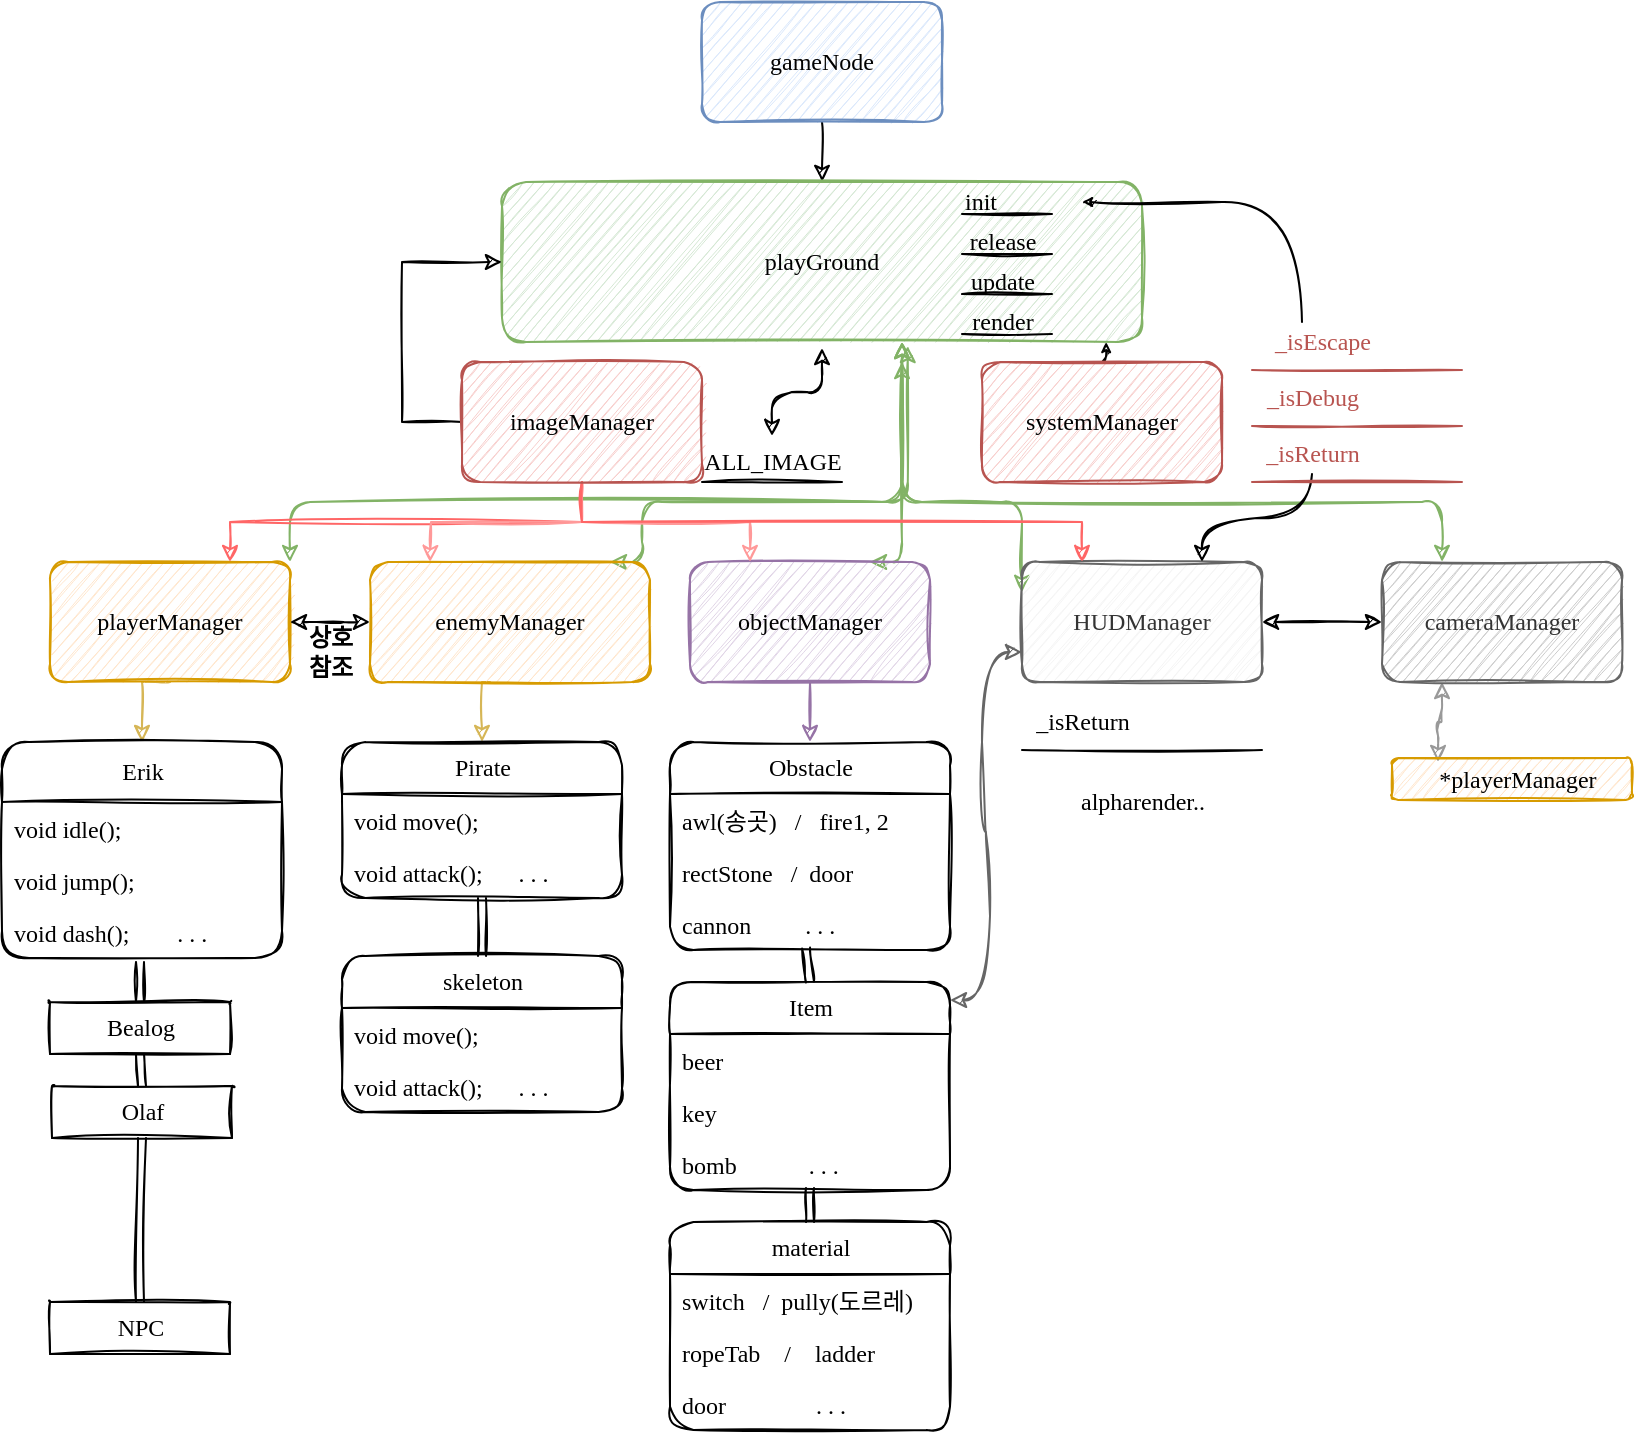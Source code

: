 <mxfile version="14.6.13" type="device"><diagram id="aqvDt3BSafPjz4JW9EAe" name="Page-1"><mxGraphModel dx="944" dy="515" grid="1" gridSize="10" guides="1" tooltips="1" connect="1" arrows="1" fold="1" page="1" pageScale="1" pageWidth="827" pageHeight="1169" math="0" shadow="0"><root><mxCell id="0"/><mxCell id="1" parent="0"/><mxCell id="yvkEZNmZ9ZpVZ7NkJhyy-33" style="edgeStyle=orthogonalEdgeStyle;rounded=0;sketch=1;orthogonalLoop=1;jettySize=auto;html=1;exitX=0.5;exitY=1;exitDx=0;exitDy=0;entryX=0.5;entryY=0;entryDx=0;entryDy=0;shadow=0;" parent="1" source="yvkEZNmZ9ZpVZ7NkJhyy-1" target="yvkEZNmZ9ZpVZ7NkJhyy-2" edge="1"><mxGeometry relative="1" as="geometry"/></mxCell><mxCell id="yvkEZNmZ9ZpVZ7NkJhyy-1" value="gameNode" style="whiteSpace=wrap;html=1;fillColor=#dae8fc;strokeColor=#6c8ebf;sketch=1;rounded=1;shadow=0;fontFamily=Comic Sans MS;" parent="1" vertex="1"><mxGeometry x="360" y="30" width="120" height="60" as="geometry"/></mxCell><mxCell id="yvkEZNmZ9ZpVZ7NkJhyy-2" value="playGround" style="whiteSpace=wrap;html=1;fillColor=#d5e8d4;strokeColor=#82b366;sketch=1;rounded=1;shadow=0;fontFamily=Comic Sans MS;" parent="1" vertex="1"><mxGeometry x="260" y="120" width="320" height="80" as="geometry"/></mxCell><mxCell id="yvkEZNmZ9ZpVZ7NkJhyy-79" style="edgeStyle=orthogonalEdgeStyle;rounded=0;sketch=1;orthogonalLoop=1;jettySize=auto;html=1;exitX=0.5;exitY=1;exitDx=0;exitDy=0;entryX=0.5;entryY=0;entryDx=0;entryDy=0;fillColor=#fff2cc;strokeColor=#d6b656;shadow=0;" parent="1" source="yvkEZNmZ9ZpVZ7NkJhyy-3" target="yvkEZNmZ9ZpVZ7NkJhyy-35" edge="1"><mxGeometry relative="1" as="geometry"/></mxCell><mxCell id="yvkEZNmZ9ZpVZ7NkJhyy-132" style="edgeStyle=orthogonalEdgeStyle;rounded=1;sketch=1;jumpStyle=none;orthogonalLoop=1;jettySize=auto;html=1;exitX=1;exitY=0;exitDx=0;exitDy=0;entryX=0.634;entryY=1.025;entryDx=0;entryDy=0;entryPerimeter=0;startArrow=classic;startFill=1;sourcePerimeterSpacing=3;targetPerimeterSpacing=3;strokeColor=#82b366;fillColor=#d5e8d4;shadow=0;" parent="1" source="yvkEZNmZ9ZpVZ7NkJhyy-3" target="yvkEZNmZ9ZpVZ7NkJhyy-2" edge="1"><mxGeometry relative="1" as="geometry"><Array as="points"><mxPoint x="154" y="280"/><mxPoint x="463" y="280"/></Array></mxGeometry></mxCell><mxCell id="yvkEZNmZ9ZpVZ7NkJhyy-3" value="playerManager" style="whiteSpace=wrap;html=1;fillColor=#ffe6cc;strokeColor=#d79b00;sketch=1;rounded=1;shadow=0;fontFamily=Comic Sans MS;" parent="1" vertex="1"><mxGeometry x="34" y="310" width="120" height="60" as="geometry"/></mxCell><mxCell id="yvkEZNmZ9ZpVZ7NkJhyy-85" style="edgeStyle=orthogonalEdgeStyle;rounded=0;sketch=1;orthogonalLoop=1;jettySize=auto;html=1;exitX=0.5;exitY=1;exitDx=0;exitDy=0;entryX=0.5;entryY=0;entryDx=0;entryDy=0;fillColor=#fff2cc;strokeColor=#d6b656;shadow=0;" parent="1" target="yvkEZNmZ9ZpVZ7NkJhyy-48" edge="1"><mxGeometry relative="1" as="geometry"><mxPoint x="254" y="370" as="sourcePoint"/></mxGeometry></mxCell><mxCell id="yvkEZNmZ9ZpVZ7NkJhyy-135" style="edgeStyle=orthogonalEdgeStyle;rounded=1;sketch=1;jumpStyle=none;orthogonalLoop=1;jettySize=auto;html=1;startArrow=classic;startFill=1;sourcePerimeterSpacing=3;targetPerimeterSpacing=3;strokeColor=#82b366;fillColor=#d5e8d4;shadow=0;" parent="1" edge="1"><mxGeometry relative="1" as="geometry"><mxPoint x="460" y="200" as="targetPoint"/><Array as="points"><mxPoint x="314" y="310"/><mxPoint x="330" y="310"/><mxPoint x="330" y="280"/><mxPoint x="460" y="280"/></Array><mxPoint x="314" y="310" as="sourcePoint"/></mxGeometry></mxCell><mxCell id="yvkEZNmZ9ZpVZ7NkJhyy-20" style="edgeStyle=orthogonalEdgeStyle;rounded=0;sketch=1;orthogonalLoop=1;jettySize=auto;html=1;exitX=0.5;exitY=1;exitDx=0;exitDy=0;entryX=0.5;entryY=0;entryDx=0;entryDy=0;fillColor=#e1d5e7;strokeColor=#9673a6;shadow=0;" parent="1" source="yvkEZNmZ9ZpVZ7NkJhyy-6" target="yvkEZNmZ9ZpVZ7NkJhyy-13" edge="1"><mxGeometry relative="1" as="geometry"><mxPoint x="400" y="410" as="targetPoint"/></mxGeometry></mxCell><mxCell id="yvkEZNmZ9ZpVZ7NkJhyy-136" style="edgeStyle=orthogonalEdgeStyle;rounded=1;sketch=1;jumpStyle=none;orthogonalLoop=1;jettySize=auto;html=1;exitX=0.75;exitY=0;exitDx=0;exitDy=0;startArrow=classic;startFill=1;sourcePerimeterSpacing=3;targetPerimeterSpacing=3;strokeColor=#82b366;fillColor=#d5e8d4;shadow=0;" parent="1" source="yvkEZNmZ9ZpVZ7NkJhyy-6" edge="1"><mxGeometry relative="1" as="geometry"><mxPoint x="460" y="210" as="targetPoint"/><Array as="points"><mxPoint x="460" y="310"/></Array></mxGeometry></mxCell><mxCell id="yvkEZNmZ9ZpVZ7NkJhyy-6" value="objectManager" style="whiteSpace=wrap;html=1;sketch=1;rounded=1;fillColor=#e1d5e7;strokeColor=#9673a6;shadow=0;fontFamily=Comic Sans MS;" parent="1" vertex="1"><mxGeometry x="354" y="310" width="120" height="60" as="geometry"/></mxCell><mxCell id="yvkEZNmZ9ZpVZ7NkJhyy-138" style="edgeStyle=orthogonalEdgeStyle;rounded=1;sketch=1;jumpStyle=none;orthogonalLoop=1;jettySize=auto;html=1;exitX=0.25;exitY=0;exitDx=0;exitDy=0;startArrow=classic;startFill=1;sourcePerimeterSpacing=3;targetPerimeterSpacing=3;strokeColor=#82b366;fillColor=#d5e8d4;shadow=0;" parent="1" source="yvkEZNmZ9ZpVZ7NkJhyy-7" edge="1"><mxGeometry relative="1" as="geometry"><mxPoint x="460" y="200" as="targetPoint"/><Array as="points"><mxPoint x="730" y="280"/><mxPoint x="460" y="280"/></Array></mxGeometry></mxCell><mxCell id="yvkEZNmZ9ZpVZ7NkJhyy-140" style="edgeStyle=orthogonalEdgeStyle;rounded=1;sketch=1;jumpStyle=none;orthogonalLoop=1;jettySize=auto;html=1;exitX=0;exitY=0.5;exitDx=0;exitDy=0;entryX=1;entryY=0.5;entryDx=0;entryDy=0;startArrow=classic;startFill=1;sourcePerimeterSpacing=3;targetPerimeterSpacing=3;strokeColor=#000000;shadow=0;" parent="1" source="yvkEZNmZ9ZpVZ7NkJhyy-7" target="yvkEZNmZ9ZpVZ7NkJhyy-10" edge="1"><mxGeometry relative="1" as="geometry"/></mxCell><mxCell id="yvkEZNmZ9ZpVZ7NkJhyy-143" style="edgeStyle=orthogonalEdgeStyle;rounded=1;sketch=1;jumpStyle=none;orthogonalLoop=1;jettySize=auto;html=1;exitX=0.25;exitY=1;exitDx=0;exitDy=0;entryX=0.08;entryY=0;entryDx=0;entryDy=0;entryPerimeter=0;startArrow=classic;startFill=1;sourcePerimeterSpacing=3;targetPerimeterSpacing=3;strokeColor=#999999;shadow=0;" parent="1" source="yvkEZNmZ9ZpVZ7NkJhyy-7" edge="1"><mxGeometry relative="1" as="geometry"><mxPoint x="728" y="410" as="targetPoint"/><Array as="points"><mxPoint x="730" y="390"/><mxPoint x="728" y="390"/></Array></mxGeometry></mxCell><mxCell id="yvkEZNmZ9ZpVZ7NkJhyy-7" value="&lt;font face=&quot;Comic Sans MS&quot;&gt;cameraManager&lt;/font&gt;" style="whiteSpace=wrap;html=1;sketch=1;rounded=1;strokeColor=#666666;fontColor=#333333;fillColor=#CCCCCC;shadow=0;fontFamily=Lucida Console;" parent="1" vertex="1"><mxGeometry x="700" y="310" width="120" height="60" as="geometry"/></mxCell><mxCell id="yvkEZNmZ9ZpVZ7NkJhyy-115" style="edgeStyle=orthogonalEdgeStyle;curved=1;sketch=1;orthogonalLoop=1;jettySize=auto;html=1;exitX=0.5;exitY=0;exitDx=0;exitDy=0;entryX=0.944;entryY=1;entryDx=0;entryDy=0;entryPerimeter=0;startSize=3;endSize=3;shadow=0;" parent="1" source="yvkEZNmZ9ZpVZ7NkJhyy-8" target="yvkEZNmZ9ZpVZ7NkJhyy-2" edge="1"><mxGeometry relative="1" as="geometry"/></mxCell><mxCell id="yvkEZNmZ9ZpVZ7NkJhyy-8" value="systemManager" style="whiteSpace=wrap;html=1;fillColor=#f8cecc;strokeColor=#b85450;sketch=1;rounded=1;shadow=0;fontFamily=Comic Sans MS;" parent="1" vertex="1"><mxGeometry x="500" y="210" width="120" height="60" as="geometry"/></mxCell><mxCell id="yvkEZNmZ9ZpVZ7NkJhyy-131" style="edgeStyle=orthogonalEdgeStyle;rounded=0;sketch=1;jumpStyle=none;orthogonalLoop=1;jettySize=auto;html=1;exitX=0;exitY=0.75;exitDx=0;exitDy=0;entryX=1;entryY=0.087;entryDx=0;entryDy=0;entryPerimeter=0;sourcePerimeterSpacing=3;targetPerimeterSpacing=3;strokeColor=#666666;curved=1;startArrow=classic;startFill=1;fillColor=#f5f5f5;shadow=0;" parent="1" source="yvkEZNmZ9ZpVZ7NkJhyy-10" target="yvkEZNmZ9ZpVZ7NkJhyy-64" edge="1"><mxGeometry relative="1" as="geometry"/></mxCell><mxCell id="yvkEZNmZ9ZpVZ7NkJhyy-137" style="edgeStyle=orthogonalEdgeStyle;rounded=1;sketch=1;jumpStyle=none;orthogonalLoop=1;jettySize=auto;html=1;exitX=0;exitY=0.25;exitDx=0;exitDy=0;startArrow=classic;startFill=1;sourcePerimeterSpacing=3;targetPerimeterSpacing=3;strokeColor=#82b366;fillColor=#d5e8d4;shadow=0;" parent="1" source="yvkEZNmZ9ZpVZ7NkJhyy-10" edge="1"><mxGeometry relative="1" as="geometry"><mxPoint x="460" y="200" as="targetPoint"/><Array as="points"><mxPoint x="520" y="280"/><mxPoint x="460" y="280"/></Array></mxGeometry></mxCell><mxCell id="yvkEZNmZ9ZpVZ7NkJhyy-10" value="HUDManager" style="whiteSpace=wrap;html=1;sketch=1;rounded=1;fillColor=#f5f5f5;strokeColor=#666666;fontColor=#333333;shadow=0;fontFamily=Comic Sans MS;" parent="1" vertex="1"><mxGeometry x="520" y="310" width="120" height="60" as="geometry"/></mxCell><mxCell id="yvkEZNmZ9ZpVZ7NkJhyy-13" value="Obstacle" style="swimlane;fontStyle=0;childLayout=stackLayout;horizontal=1;startSize=26;fillColor=none;horizontalStack=0;resizeParent=1;resizeParentMax=0;resizeLast=0;collapsible=1;marginBottom=0;rounded=1;sketch=1;html=1;shadow=0;fontFamily=Comic Sans MS;" parent="1" vertex="1"><mxGeometry x="344" y="400" width="140" height="104" as="geometry"><mxRectangle x="20" y="350" width="90" height="26" as="alternateBounds"/></mxGeometry></mxCell><mxCell id="yvkEZNmZ9ZpVZ7NkJhyy-14" value="awl(송곳)   /   fire1, 2" style="text;strokeColor=none;fillColor=none;align=left;verticalAlign=top;spacingLeft=4;spacingRight=4;overflow=hidden;rotatable=0;points=[[0,0.5],[1,0.5]];portConstraint=eastwest;shadow=0;sketch=1;fontFamily=Comic Sans MS;" parent="yvkEZNmZ9ZpVZ7NkJhyy-13" vertex="1"><mxGeometry y="26" width="140" height="26" as="geometry"/></mxCell><mxCell id="yvkEZNmZ9ZpVZ7NkJhyy-15" value="rectStone   /  door" style="text;strokeColor=none;fillColor=none;align=left;verticalAlign=top;spacingLeft=4;spacingRight=4;overflow=hidden;rotatable=0;points=[[0,0.5],[1,0.5]];portConstraint=eastwest;shadow=0;sketch=1;fontFamily=Comic Sans MS;" parent="yvkEZNmZ9ZpVZ7NkJhyy-13" vertex="1"><mxGeometry y="52" width="140" height="26" as="geometry"/></mxCell><mxCell id="yvkEZNmZ9ZpVZ7NkJhyy-16" value="cannon         . . ." style="text;strokeColor=none;fillColor=none;align=left;verticalAlign=top;spacingLeft=4;spacingRight=4;overflow=hidden;rotatable=0;points=[[0,0.5],[1,0.5]];portConstraint=eastwest;shadow=0;sketch=1;fontFamily=Comic Sans MS;" parent="yvkEZNmZ9ZpVZ7NkJhyy-13" vertex="1"><mxGeometry y="78" width="140" height="26" as="geometry"/></mxCell><mxCell id="yvkEZNmZ9ZpVZ7NkJhyy-17" value="" style="endArrow=classic;startArrow=classic;html=1;exitX=1;exitY=0.5;exitDx=0;exitDy=0;entryX=0;entryY=0.5;entryDx=0;entryDy=0;shadow=0;sketch=1;" parent="1" source="yvkEZNmZ9ZpVZ7NkJhyy-3" edge="1"><mxGeometry width="50" height="50" relative="1" as="geometry"><mxPoint x="384" y="480" as="sourcePoint"/><mxPoint x="194" y="340" as="targetPoint"/><Array as="points"><mxPoint x="174" y="340"/></Array></mxGeometry></mxCell><mxCell id="yvkEZNmZ9ZpVZ7NkJhyy-18" value="&lt;b&gt;상호&lt;br&gt;참조&lt;/b&gt;" style="text;html=1;align=center;verticalAlign=middle;resizable=0;points=[];autosize=1;strokeColor=none;shadow=0;sketch=1;" parent="1" vertex="1"><mxGeometry x="154" y="340" width="40" height="30" as="geometry"/></mxCell><mxCell id="yvkEZNmZ9ZpVZ7NkJhyy-28" style="edgeStyle=orthogonalEdgeStyle;rounded=0;sketch=1;orthogonalLoop=1;jettySize=auto;html=1;exitX=0.5;exitY=1;exitDx=0;exitDy=0;entryX=0.75;entryY=0;entryDx=0;entryDy=0;strokeColor=#FF6666;shadow=0;" parent="1" source="yvkEZNmZ9ZpVZ7NkJhyy-22" target="yvkEZNmZ9ZpVZ7NkJhyy-3" edge="1"><mxGeometry relative="1" as="geometry"><Array as="points"><mxPoint x="300" y="290"/><mxPoint x="124" y="290"/></Array></mxGeometry></mxCell><mxCell id="yvkEZNmZ9ZpVZ7NkJhyy-29" style="edgeStyle=orthogonalEdgeStyle;rounded=0;sketch=1;orthogonalLoop=1;jettySize=auto;html=1;exitX=0.5;exitY=1;exitDx=0;exitDy=0;entryX=0.25;entryY=0;entryDx=0;entryDy=0;strokeColor=#FF9999;shadow=0;" parent="1" source="yvkEZNmZ9ZpVZ7NkJhyy-22" edge="1"><mxGeometry relative="1" as="geometry"><mxPoint x="224" y="310" as="targetPoint"/></mxGeometry></mxCell><mxCell id="yvkEZNmZ9ZpVZ7NkJhyy-30" style="edgeStyle=orthogonalEdgeStyle;rounded=0;sketch=1;orthogonalLoop=1;jettySize=auto;html=1;exitX=0.5;exitY=1;exitDx=0;exitDy=0;entryX=0.25;entryY=0;entryDx=0;entryDy=0;strokeColor=#FF9999;shadow=0;" parent="1" source="yvkEZNmZ9ZpVZ7NkJhyy-22" target="yvkEZNmZ9ZpVZ7NkJhyy-6" edge="1"><mxGeometry relative="1" as="geometry"/></mxCell><mxCell id="yvkEZNmZ9ZpVZ7NkJhyy-32" style="edgeStyle=orthogonalEdgeStyle;rounded=0;sketch=1;orthogonalLoop=1;jettySize=auto;html=1;exitX=0.5;exitY=1;exitDx=0;exitDy=0;entryX=0.25;entryY=0;entryDx=0;entryDy=0;strokeColor=#FF6666;shadow=0;" parent="1" source="yvkEZNmZ9ZpVZ7NkJhyy-22" target="yvkEZNmZ9ZpVZ7NkJhyy-10" edge="1"><mxGeometry relative="1" as="geometry"/></mxCell><mxCell id="yvkEZNmZ9ZpVZ7NkJhyy-34" style="edgeStyle=orthogonalEdgeStyle;rounded=0;sketch=1;orthogonalLoop=1;jettySize=auto;html=1;exitX=0;exitY=0.5;exitDx=0;exitDy=0;entryX=0;entryY=0.5;entryDx=0;entryDy=0;shadow=0;" parent="1" source="yvkEZNmZ9ZpVZ7NkJhyy-22" target="yvkEZNmZ9ZpVZ7NkJhyy-2" edge="1"><mxGeometry relative="1" as="geometry"><Array as="points"><mxPoint x="210" y="240"/><mxPoint x="210" y="160"/></Array></mxGeometry></mxCell><mxCell id="yvkEZNmZ9ZpVZ7NkJhyy-22" value="imageManager" style="rounded=1;whiteSpace=wrap;html=1;sketch=1;fillColor=#f8cecc;strokeColor=#b85450;shadow=0;fontFamily=Comic Sans MS;" parent="1" vertex="1"><mxGeometry x="240" y="210" width="120" height="60" as="geometry"/></mxCell><mxCell id="yvkEZNmZ9ZpVZ7NkJhyy-35" value="Erik" style="swimlane;fontStyle=0;childLayout=stackLayout;horizontal=1;startSize=30;fillColor=none;horizontalStack=0;resizeParent=1;resizeParentMax=0;resizeLast=0;collapsible=1;marginBottom=0;rounded=1;sketch=1;html=1;fontFamily=Comic Sans MS;" parent="1" vertex="1"><mxGeometry x="10" y="400" width="140" height="108" as="geometry"><mxRectangle x="10" y="400" width="90" height="26" as="alternateBounds"/></mxGeometry></mxCell><mxCell id="yvkEZNmZ9ZpVZ7NkJhyy-36" value="void idle();" style="text;strokeColor=none;fillColor=none;align=left;verticalAlign=top;spacingLeft=4;spacingRight=4;overflow=hidden;rotatable=0;points=[[0,0.5],[1,0.5]];portConstraint=eastwest;fontFamily=Comic Sans MS;" parent="yvkEZNmZ9ZpVZ7NkJhyy-35" vertex="1"><mxGeometry y="30" width="140" height="26" as="geometry"/></mxCell><mxCell id="yvkEZNmZ9ZpVZ7NkJhyy-37" value="void jump();" style="text;strokeColor=none;fillColor=none;align=left;verticalAlign=top;spacingLeft=4;spacingRight=4;overflow=hidden;rotatable=0;points=[[0,0.5],[1,0.5]];portConstraint=eastwest;fontFamily=Comic Sans MS;" parent="yvkEZNmZ9ZpVZ7NkJhyy-35" vertex="1"><mxGeometry y="56" width="140" height="26" as="geometry"/></mxCell><mxCell id="yvkEZNmZ9ZpVZ7NkJhyy-38" value="void dash();        . . . " style="text;strokeColor=none;fillColor=none;align=left;verticalAlign=top;spacingLeft=4;spacingRight=4;overflow=hidden;rotatable=0;points=[[0,0.5],[1,0.5]];portConstraint=eastwest;fontFamily=Comic Sans MS;" parent="yvkEZNmZ9ZpVZ7NkJhyy-35" vertex="1"><mxGeometry y="82" width="140" height="26" as="geometry"/></mxCell><mxCell id="yvkEZNmZ9ZpVZ7NkJhyy-122" style="edgeStyle=none;shape=link;rounded=0;sketch=1;jumpStyle=none;orthogonalLoop=1;jettySize=auto;html=1;exitX=0.5;exitY=0;exitDx=0;exitDy=0;entryX=0.5;entryY=1;entryDx=0;entryDy=0;sourcePerimeterSpacing=3;targetPerimeterSpacing=3;strokeColor=#000000;shadow=0;" parent="1" source="yvkEZNmZ9ZpVZ7NkJhyy-39" target="yvkEZNmZ9ZpVZ7NkJhyy-43" edge="1"><mxGeometry relative="1" as="geometry"/></mxCell><mxCell id="yvkEZNmZ9ZpVZ7NkJhyy-39" value="Olaf" style="swimlane;fontStyle=0;childLayout=stackLayout;horizontal=1;startSize=26;fillColor=none;horizontalStack=0;resizeParent=1;resizeParentMax=0;resizeLast=0;collapsible=1;marginBottom=0;rounded=1;sketch=1;html=1;shadow=0;fontFamily=Comic Sans MS;" parent="1" vertex="1" collapsed="1"><mxGeometry x="35" y="572" width="90" height="26" as="geometry"><mxRectangle x="10" y="640" width="140" height="104" as="alternateBounds"/></mxGeometry></mxCell><mxCell id="yvkEZNmZ9ZpVZ7NkJhyy-40" value="+ field: type" style="text;strokeColor=none;fillColor=none;align=left;verticalAlign=top;spacingLeft=4;spacingRight=4;overflow=hidden;rotatable=0;points=[[0,0.5],[1,0.5]];portConstraint=eastwest;" parent="yvkEZNmZ9ZpVZ7NkJhyy-39" vertex="1"><mxGeometry y="26" width="90" height="26" as="geometry"/></mxCell><mxCell id="yvkEZNmZ9ZpVZ7NkJhyy-41" value="+ field: type" style="text;strokeColor=none;fillColor=none;align=left;verticalAlign=top;spacingLeft=4;spacingRight=4;overflow=hidden;rotatable=0;points=[[0,0.5],[1,0.5]];portConstraint=eastwest;" parent="yvkEZNmZ9ZpVZ7NkJhyy-39" vertex="1"><mxGeometry y="52" width="90" height="26" as="geometry"/></mxCell><mxCell id="yvkEZNmZ9ZpVZ7NkJhyy-42" value="+ field: type" style="text;strokeColor=none;fillColor=none;align=left;verticalAlign=top;spacingLeft=4;spacingRight=4;overflow=hidden;rotatable=0;points=[[0,0.5],[1,0.5]];portConstraint=eastwest;" parent="yvkEZNmZ9ZpVZ7NkJhyy-39" vertex="1"><mxGeometry y="78" width="90" height="26" as="geometry"/></mxCell><mxCell id="yvkEZNmZ9ZpVZ7NkJhyy-121" style="edgeStyle=none;shape=link;rounded=0;sketch=1;jumpStyle=none;orthogonalLoop=1;jettySize=auto;html=1;exitX=0.5;exitY=0;exitDx=0;exitDy=0;sourcePerimeterSpacing=3;targetPerimeterSpacing=3;strokeColor=#000000;shadow=0;" parent="1" source="yvkEZNmZ9ZpVZ7NkJhyy-43" edge="1"><mxGeometry relative="1" as="geometry"><mxPoint x="79" y="510" as="targetPoint"/></mxGeometry></mxCell><mxCell id="yvkEZNmZ9ZpVZ7NkJhyy-43" value="Bealog" style="swimlane;fontStyle=0;childLayout=stackLayout;horizontal=1;startSize=26;fillColor=none;horizontalStack=0;resizeParent=1;resizeParentMax=0;resizeLast=0;collapsible=1;marginBottom=0;rounded=1;sketch=1;html=1;shadow=0;fontFamily=Comic Sans MS;" parent="1" vertex="1" collapsed="1"><mxGeometry x="34" y="530" width="90" height="26" as="geometry"><mxRectangle x="34" y="530" width="140" height="104" as="alternateBounds"/></mxGeometry></mxCell><mxCell id="yvkEZNmZ9ZpVZ7NkJhyy-44" value="+ field: type" style="text;strokeColor=none;fillColor=none;align=left;verticalAlign=top;spacingLeft=4;spacingRight=4;overflow=hidden;rotatable=0;points=[[0,0.5],[1,0.5]];portConstraint=eastwest;" parent="yvkEZNmZ9ZpVZ7NkJhyy-43" vertex="1"><mxGeometry y="26" width="90" height="26" as="geometry"/></mxCell><mxCell id="yvkEZNmZ9ZpVZ7NkJhyy-45" value="+ field: type" style="text;strokeColor=none;fillColor=none;align=left;verticalAlign=top;spacingLeft=4;spacingRight=4;overflow=hidden;rotatable=0;points=[[0,0.5],[1,0.5]];portConstraint=eastwest;" parent="yvkEZNmZ9ZpVZ7NkJhyy-43" vertex="1"><mxGeometry y="52" width="90" height="26" as="geometry"/></mxCell><mxCell id="yvkEZNmZ9ZpVZ7NkJhyy-46" value="+ field: type" style="text;strokeColor=none;fillColor=none;align=left;verticalAlign=top;spacingLeft=4;spacingRight=4;overflow=hidden;rotatable=0;points=[[0,0.5],[1,0.5]];portConstraint=eastwest;" parent="yvkEZNmZ9ZpVZ7NkJhyy-43" vertex="1"><mxGeometry y="78" width="90" height="26" as="geometry"/></mxCell><mxCell id="yvkEZNmZ9ZpVZ7NkJhyy-48" value="Pirate" style="swimlane;fontStyle=0;childLayout=stackLayout;horizontal=1;startSize=26;fillColor=none;horizontalStack=0;resizeParent=1;resizeParentMax=0;resizeLast=0;collapsible=1;marginBottom=0;rounded=1;sketch=1;html=1;shadow=0;fontFamily=Comic Sans MS;" parent="1" vertex="1"><mxGeometry x="180" y="400" width="140" height="78" as="geometry"><mxRectangle x="10" y="400" width="90" height="26" as="alternateBounds"/></mxGeometry></mxCell><mxCell id="yvkEZNmZ9ZpVZ7NkJhyy-49" value="void move();" style="text;strokeColor=none;fillColor=none;align=left;verticalAlign=top;spacingLeft=4;spacingRight=4;overflow=hidden;rotatable=0;points=[[0,0.5],[1,0.5]];portConstraint=eastwest;shadow=0;sketch=1;fontFamily=Comic Sans MS;" parent="yvkEZNmZ9ZpVZ7NkJhyy-48" vertex="1"><mxGeometry y="26" width="140" height="26" as="geometry"/></mxCell><mxCell id="yvkEZNmZ9ZpVZ7NkJhyy-50" value="void attack();      . . . " style="text;strokeColor=none;fillColor=none;align=left;verticalAlign=top;spacingLeft=4;spacingRight=4;overflow=hidden;rotatable=0;points=[[0,0.5],[1,0.5]];portConstraint=eastwest;shadow=0;sketch=1;fontFamily=Comic Sans MS;" parent="yvkEZNmZ9ZpVZ7NkJhyy-48" vertex="1"><mxGeometry y="52" width="140" height="26" as="geometry"/></mxCell><mxCell id="yvkEZNmZ9ZpVZ7NkJhyy-126" style="edgeStyle=none;shape=link;rounded=0;sketch=1;jumpStyle=none;orthogonalLoop=1;jettySize=auto;html=1;exitX=0.5;exitY=0;exitDx=0;exitDy=0;entryX=0.486;entryY=0.962;entryDx=0;entryDy=0;entryPerimeter=0;sourcePerimeterSpacing=3;targetPerimeterSpacing=3;strokeColor=#000000;shadow=0;" parent="1" source="yvkEZNmZ9ZpVZ7NkJhyy-64" target="yvkEZNmZ9ZpVZ7NkJhyy-16" edge="1"><mxGeometry relative="1" as="geometry"/></mxCell><mxCell id="yvkEZNmZ9ZpVZ7NkJhyy-64" value="Item" style="swimlane;fontStyle=0;childLayout=stackLayout;horizontal=1;startSize=26;fillColor=none;horizontalStack=0;resizeParent=1;resizeParentMax=0;resizeLast=0;collapsible=1;marginBottom=0;rounded=1;sketch=1;html=1;shadow=0;fontFamily=Comic Sans MS;" parent="1" vertex="1"><mxGeometry x="344" y="520" width="140" height="104" as="geometry"><mxRectangle x="344" y="520" width="90" height="26" as="alternateBounds"/></mxGeometry></mxCell><mxCell id="yvkEZNmZ9ZpVZ7NkJhyy-65" value="beer  " style="text;strokeColor=none;fillColor=none;align=left;verticalAlign=top;spacingLeft=4;spacingRight=4;overflow=hidden;rotatable=0;points=[[0,0.5],[1,0.5]];portConstraint=eastwest;shadow=0;sketch=1;fontFamily=Comic Sans MS;" parent="yvkEZNmZ9ZpVZ7NkJhyy-64" vertex="1"><mxGeometry y="26" width="140" height="26" as="geometry"/></mxCell><mxCell id="yvkEZNmZ9ZpVZ7NkJhyy-66" value="key" style="text;strokeColor=none;fillColor=none;align=left;verticalAlign=top;spacingLeft=4;spacingRight=4;overflow=hidden;rotatable=0;points=[[0,0.5],[1,0.5]];portConstraint=eastwest;shadow=0;sketch=1;fontFamily=Comic Sans MS;" parent="yvkEZNmZ9ZpVZ7NkJhyy-64" vertex="1"><mxGeometry y="52" width="140" height="26" as="geometry"/></mxCell><mxCell id="yvkEZNmZ9ZpVZ7NkJhyy-67" value="bomb            . . . " style="text;strokeColor=none;fillColor=none;align=left;verticalAlign=top;spacingLeft=4;spacingRight=4;overflow=hidden;rotatable=0;points=[[0,0.5],[1,0.5]];portConstraint=eastwest;shadow=0;sketch=1;fontFamily=Comic Sans MS;" parent="yvkEZNmZ9ZpVZ7NkJhyy-64" vertex="1"><mxGeometry y="78" width="140" height="26" as="geometry"/></mxCell><mxCell id="yvkEZNmZ9ZpVZ7NkJhyy-123" style="edgeStyle=none;shape=link;rounded=0;sketch=1;jumpStyle=none;orthogonalLoop=1;jettySize=auto;html=1;exitX=0.5;exitY=0;exitDx=0;exitDy=0;entryX=0.5;entryY=1;entryDx=0;entryDy=0;sourcePerimeterSpacing=3;targetPerimeterSpacing=3;strokeColor=#000000;shadow=0;" parent="1" source="yvkEZNmZ9ZpVZ7NkJhyy-70" target="yvkEZNmZ9ZpVZ7NkJhyy-39" edge="1"><mxGeometry relative="1" as="geometry"/></mxCell><mxCell id="yvkEZNmZ9ZpVZ7NkJhyy-70" value="NPC" style="swimlane;fontStyle=0;childLayout=stackLayout;horizontal=1;startSize=26;fillColor=none;horizontalStack=0;resizeParent=1;resizeParentMax=0;resizeLast=0;collapsible=1;marginBottom=0;rounded=1;sketch=1;html=1;shadow=0;fontFamily=Comic Sans MS;" parent="1" vertex="1" collapsed="1"><mxGeometry x="34" y="680" width="90" height="26" as="geometry"><mxRectangle x="10" y="640" width="140" height="104" as="alternateBounds"/></mxGeometry></mxCell><mxCell id="yuNM6MLtIZF9HQFtJDsJ-15" value="Bealog" style="swimlane;fontStyle=0;childLayout=stackLayout;horizontal=1;startSize=26;fillColor=none;horizontalStack=0;resizeParent=1;resizeParentMax=0;resizeLast=0;collapsible=1;marginBottom=0;rounded=1;sketch=1;html=1;shadow=0;fontFamily=Comic Sans MS;" vertex="1" collapsed="1" parent="yvkEZNmZ9ZpVZ7NkJhyy-70"><mxGeometry y="26" width="90" height="26" as="geometry"><mxRectangle x="10" y="520" width="140" height="104" as="alternateBounds"/></mxGeometry></mxCell><mxCell id="yuNM6MLtIZF9HQFtJDsJ-16" value="+ field: type" style="text;strokeColor=none;fillColor=none;align=left;verticalAlign=top;spacingLeft=4;spacingRight=4;overflow=hidden;rotatable=0;points=[[0,0.5],[1,0.5]];portConstraint=eastwest;" vertex="1" parent="yuNM6MLtIZF9HQFtJDsJ-15"><mxGeometry y="26" width="90" height="26" as="geometry"/></mxCell><mxCell id="yuNM6MLtIZF9HQFtJDsJ-17" value="+ field: type" style="text;strokeColor=none;fillColor=none;align=left;verticalAlign=top;spacingLeft=4;spacingRight=4;overflow=hidden;rotatable=0;points=[[0,0.5],[1,0.5]];portConstraint=eastwest;" vertex="1" parent="yuNM6MLtIZF9HQFtJDsJ-15"><mxGeometry y="52" width="90" height="26" as="geometry"/></mxCell><mxCell id="yuNM6MLtIZF9HQFtJDsJ-18" value="+ field: type" style="text;strokeColor=none;fillColor=none;align=left;verticalAlign=top;spacingLeft=4;spacingRight=4;overflow=hidden;rotatable=0;points=[[0,0.5],[1,0.5]];portConstraint=eastwest;" vertex="1" parent="yuNM6MLtIZF9HQFtJDsJ-15"><mxGeometry y="78" width="90" height="26" as="geometry"/></mxCell><mxCell id="yuNM6MLtIZF9HQFtJDsJ-19" value="Olaf" style="swimlane;fontStyle=0;childLayout=stackLayout;horizontal=1;startSize=26;fillColor=none;horizontalStack=0;resizeParent=1;resizeParentMax=0;resizeLast=0;collapsible=1;marginBottom=0;rounded=1;sketch=1;html=1;shadow=0;fontFamily=Comic Sans MS;" vertex="1" collapsed="1" parent="yvkEZNmZ9ZpVZ7NkJhyy-70"><mxGeometry y="52" width="90" height="26" as="geometry"><mxRectangle x="10" y="640" width="140" height="104" as="alternateBounds"/></mxGeometry></mxCell><mxCell id="yuNM6MLtIZF9HQFtJDsJ-20" value="+ field: type" style="text;strokeColor=none;fillColor=none;align=left;verticalAlign=top;spacingLeft=4;spacingRight=4;overflow=hidden;rotatable=0;points=[[0,0.5],[1,0.5]];portConstraint=eastwest;" vertex="1" parent="yuNM6MLtIZF9HQFtJDsJ-19"><mxGeometry y="26" width="90" height="26" as="geometry"/></mxCell><mxCell id="yuNM6MLtIZF9HQFtJDsJ-21" value="+ field: type" style="text;strokeColor=none;fillColor=none;align=left;verticalAlign=top;spacingLeft=4;spacingRight=4;overflow=hidden;rotatable=0;points=[[0,0.5],[1,0.5]];portConstraint=eastwest;" vertex="1" parent="yuNM6MLtIZF9HQFtJDsJ-19"><mxGeometry y="52" width="90" height="26" as="geometry"/></mxCell><mxCell id="yuNM6MLtIZF9HQFtJDsJ-22" value="+ field: type" style="text;strokeColor=none;fillColor=none;align=left;verticalAlign=top;spacingLeft=4;spacingRight=4;overflow=hidden;rotatable=0;points=[[0,0.5],[1,0.5]];portConstraint=eastwest;" vertex="1" parent="yuNM6MLtIZF9HQFtJDsJ-19"><mxGeometry y="78" width="90" height="26" as="geometry"/></mxCell><mxCell id="yvkEZNmZ9ZpVZ7NkJhyy-71" value="+ field: type" style="text;strokeColor=none;fillColor=none;align=left;verticalAlign=top;spacingLeft=4;spacingRight=4;overflow=hidden;rotatable=0;points=[[0,0.5],[1,0.5]];portConstraint=eastwest;" parent="yvkEZNmZ9ZpVZ7NkJhyy-70" vertex="1"><mxGeometry y="78" width="90" height="26" as="geometry"/></mxCell><mxCell id="yvkEZNmZ9ZpVZ7NkJhyy-72" value="+ field: type" style="text;strokeColor=none;fillColor=none;align=left;verticalAlign=top;spacingLeft=4;spacingRight=4;overflow=hidden;rotatable=0;points=[[0,0.5],[1,0.5]];portConstraint=eastwest;" parent="yvkEZNmZ9ZpVZ7NkJhyy-70" vertex="1"><mxGeometry y="104" width="90" height="26" as="geometry"/></mxCell><mxCell id="yvkEZNmZ9ZpVZ7NkJhyy-73" value="+ field: type" style="text;strokeColor=none;fillColor=none;align=left;verticalAlign=top;spacingLeft=4;spacingRight=4;overflow=hidden;rotatable=0;points=[[0,0.5],[1,0.5]];portConstraint=eastwest;" parent="yvkEZNmZ9ZpVZ7NkJhyy-70" vertex="1"><mxGeometry y="130" width="90" height="26" as="geometry"/></mxCell><mxCell id="yvkEZNmZ9ZpVZ7NkJhyy-124" style="edgeStyle=none;shape=link;rounded=0;sketch=1;jumpStyle=none;orthogonalLoop=1;jettySize=auto;html=1;exitX=0.5;exitY=0;exitDx=0;exitDy=0;entryX=0.5;entryY=0.962;entryDx=0;entryDy=0;entryPerimeter=0;sourcePerimeterSpacing=3;targetPerimeterSpacing=3;strokeColor=#000000;shadow=0;" parent="1" source="yvkEZNmZ9ZpVZ7NkJhyy-75" target="yvkEZNmZ9ZpVZ7NkJhyy-67" edge="1"><mxGeometry relative="1" as="geometry"/></mxCell><mxCell id="yvkEZNmZ9ZpVZ7NkJhyy-75" value="material" style="swimlane;fontStyle=0;childLayout=stackLayout;horizontal=1;startSize=26;fillColor=none;horizontalStack=0;resizeParent=1;resizeParentMax=0;resizeLast=0;collapsible=1;marginBottom=0;rounded=1;sketch=1;html=1;shadow=0;fontFamily=Comic Sans MS;" parent="1" vertex="1"><mxGeometry x="344" y="640" width="140" height="104" as="geometry"><mxRectangle x="344" y="640" width="90" height="26" as="alternateBounds"/></mxGeometry></mxCell><mxCell id="yvkEZNmZ9ZpVZ7NkJhyy-76" value="switch   /  pully(도르레)" style="text;strokeColor=none;fillColor=none;align=left;verticalAlign=top;spacingLeft=4;spacingRight=4;overflow=hidden;rotatable=0;points=[[0,0.5],[1,0.5]];portConstraint=eastwest;shadow=0;sketch=1;fontFamily=Comic Sans MS;" parent="yvkEZNmZ9ZpVZ7NkJhyy-75" vertex="1"><mxGeometry y="26" width="140" height="26" as="geometry"/></mxCell><mxCell id="yvkEZNmZ9ZpVZ7NkJhyy-77" value="ropeTab    /    ladder" style="text;strokeColor=none;fillColor=none;align=left;verticalAlign=top;spacingLeft=4;spacingRight=4;overflow=hidden;rotatable=0;points=[[0,0.5],[1,0.5]];portConstraint=eastwest;shadow=0;sketch=1;fontFamily=Comic Sans MS;" parent="yvkEZNmZ9ZpVZ7NkJhyy-75" vertex="1"><mxGeometry y="52" width="140" height="26" as="geometry"/></mxCell><mxCell id="yvkEZNmZ9ZpVZ7NkJhyy-78" value="door               . . . " style="text;strokeColor=none;fillColor=none;align=left;verticalAlign=top;spacingLeft=4;spacingRight=4;overflow=hidden;rotatable=0;points=[[0,0.5],[1,0.5]];portConstraint=eastwest;shadow=0;sketch=1;fontFamily=Comic Sans MS;" parent="yvkEZNmZ9ZpVZ7NkJhyy-75" vertex="1"><mxGeometry y="78" width="140" height="26" as="geometry"/></mxCell><mxCell id="yvkEZNmZ9ZpVZ7NkJhyy-82" value="_isReturn" style="text;html=1;align=center;verticalAlign=middle;resizable=0;points=[];autosize=1;strokeColor=none;shadow=0;sketch=1;fontFamily=Comic Sans MS;" parent="1" vertex="1"><mxGeometry x="515" y="380" width="70" height="20" as="geometry"/></mxCell><mxCell id="yvkEZNmZ9ZpVZ7NkJhyy-83" value="" style="line;strokeWidth=1;fillColor=none;align=left;verticalAlign=middle;spacingTop=-1;spacingLeft=3;spacingRight=3;rotatable=0;labelPosition=right;points=[];portConstraint=eastwest;rounded=1;sketch=1;html=1;shadow=0;" parent="1" vertex="1"><mxGeometry x="520" y="400" width="120" height="8" as="geometry"/></mxCell><mxCell id="yvkEZNmZ9ZpVZ7NkJhyy-120" style="rounded=0;sketch=1;jumpStyle=none;orthogonalLoop=1;jettySize=auto;html=1;exitX=0.5;exitY=0;exitDx=0;exitDy=0;entryX=0.5;entryY=1;entryDx=0;entryDy=0;strokeColor=#000000;targetPerimeterSpacing=3;sourcePerimeterSpacing=3;shape=link;shadow=0;" parent="1" source="yvkEZNmZ9ZpVZ7NkJhyy-88" target="yvkEZNmZ9ZpVZ7NkJhyy-48" edge="1"><mxGeometry relative="1" as="geometry"/></mxCell><mxCell id="yvkEZNmZ9ZpVZ7NkJhyy-88" value="skeleton" style="swimlane;fontStyle=0;childLayout=stackLayout;horizontal=1;startSize=26;fillColor=none;horizontalStack=0;resizeParent=1;resizeParentMax=0;resizeLast=0;collapsible=1;marginBottom=0;rounded=1;sketch=1;html=1;shadow=0;fontFamily=Comic Sans MS;" parent="1" vertex="1"><mxGeometry x="180" y="507" width="140" height="78" as="geometry"><mxRectangle x="180" y="520" width="90" height="26" as="alternateBounds"/></mxGeometry></mxCell><mxCell id="yvkEZNmZ9ZpVZ7NkJhyy-89" value="void move();" style="text;strokeColor=none;fillColor=none;align=left;verticalAlign=top;spacingLeft=4;spacingRight=4;overflow=hidden;rotatable=0;points=[[0,0.5],[1,0.5]];portConstraint=eastwest;shadow=0;sketch=1;fontFamily=Comic Sans MS;" parent="yvkEZNmZ9ZpVZ7NkJhyy-88" vertex="1"><mxGeometry y="26" width="140" height="26" as="geometry"/></mxCell><mxCell id="yvkEZNmZ9ZpVZ7NkJhyy-90" value="void attack();      . . . " style="text;strokeColor=none;fillColor=none;align=left;verticalAlign=top;spacingLeft=4;spacingRight=4;overflow=hidden;rotatable=0;points=[[0,0.5],[1,0.5]];portConstraint=eastwest;shadow=0;sketch=1;fontFamily=Comic Sans MS;" parent="yvkEZNmZ9ZpVZ7NkJhyy-88" vertex="1"><mxGeometry y="52" width="140" height="26" as="geometry"/></mxCell><mxCell id="yvkEZNmZ9ZpVZ7NkJhyy-92" value="&lt;font color=&quot;#b85450&quot;&gt;_isDebug&lt;/font&gt;" style="text;html=1;align=center;verticalAlign=middle;resizable=0;points=[];autosize=1;strokeColor=none;shadow=0;sketch=1;fontFamily=Comic Sans MS;" parent="1" vertex="1"><mxGeometry x="630" y="218" width="70" height="20" as="geometry"/></mxCell><mxCell id="yvkEZNmZ9ZpVZ7NkJhyy-93" value="" style="line;strokeWidth=1;fillColor=#f8cecc;align=left;verticalAlign=middle;spacingTop=-1;spacingLeft=3;spacingRight=3;rotatable=0;labelPosition=right;points=[];portConstraint=eastwest;rounded=1;sketch=1;html=1;strokeColor=#b85450;shadow=0;" parent="1" vertex="1"><mxGeometry x="635" y="210" width="105" height="8" as="geometry"/></mxCell><mxCell id="yvkEZNmZ9ZpVZ7NkJhyy-101" style="edgeStyle=orthogonalEdgeStyle;sketch=1;orthogonalLoop=1;jettySize=auto;html=1;endSize=3;startSize=3;curved=1;shadow=0;" parent="1" source="yvkEZNmZ9ZpVZ7NkJhyy-94" edge="1"><mxGeometry relative="1" as="geometry"><mxPoint x="550" y="130" as="targetPoint"/><Array as="points"><mxPoint x="660" y="130"/><mxPoint x="580" y="130"/></Array></mxGeometry></mxCell><mxCell id="yvkEZNmZ9ZpVZ7NkJhyy-94" value="&lt;font color=&quot;#b85450&quot;&gt;_isEscape&lt;/font&gt;" style="text;html=1;align=center;verticalAlign=middle;resizable=0;points=[];autosize=1;strokeColor=none;shadow=0;sketch=1;fontFamily=Comic Sans MS;" parent="1" vertex="1"><mxGeometry x="635" y="190" width="70" height="20" as="geometry"/></mxCell><mxCell id="yvkEZNmZ9ZpVZ7NkJhyy-95" value="" style="line;strokeWidth=1;fillColor=#f8cecc;align=left;verticalAlign=middle;spacingTop=-1;spacingLeft=3;spacingRight=3;rotatable=0;labelPosition=right;points=[];portConstraint=eastwest;rounded=1;sketch=1;html=1;strokeColor=#b85450;shadow=0;" parent="1" vertex="1"><mxGeometry x="635" y="238" width="105" height="8" as="geometry"/></mxCell><mxCell id="yvkEZNmZ9ZpVZ7NkJhyy-98" style="edgeStyle=orthogonalEdgeStyle;sketch=1;orthogonalLoop=1;jettySize=auto;html=1;entryX=0.75;entryY=0;entryDx=0;entryDy=0;curved=1;shadow=0;" parent="1" source="yvkEZNmZ9ZpVZ7NkJhyy-96" target="yvkEZNmZ9ZpVZ7NkJhyy-10" edge="1"><mxGeometry relative="1" as="geometry"/></mxCell><mxCell id="yvkEZNmZ9ZpVZ7NkJhyy-96" value="&lt;font color=&quot;#b85450&quot;&gt;_isReturn&lt;/font&gt;" style="text;html=1;align=center;verticalAlign=middle;resizable=0;points=[];autosize=1;strokeColor=none;shadow=0;sketch=1;fontFamily=Comic Sans MS;" parent="1" vertex="1"><mxGeometry x="630" y="246" width="70" height="20" as="geometry"/></mxCell><mxCell id="yvkEZNmZ9ZpVZ7NkJhyy-97" value="" style="line;strokeWidth=1;fillColor=#f8cecc;align=left;verticalAlign=middle;spacingTop=-1;spacingLeft=3;spacingRight=3;rotatable=0;labelPosition=right;points=[];portConstraint=eastwest;rounded=1;sketch=1;html=1;strokeColor=#b85450;shadow=0;" parent="1" vertex="1"><mxGeometry x="635" y="266" width="105" height="8" as="geometry"/></mxCell><mxCell id="yvkEZNmZ9ZpVZ7NkJhyy-105" value="alpharender.." style="text;html=1;align=center;verticalAlign=middle;resizable=0;points=[];autosize=1;strokeColor=none;shadow=0;sketch=1;fontFamily=Comic Sans MS;" parent="1" vertex="1"><mxGeometry x="535" y="420" width="90" height="20" as="geometry"/></mxCell><mxCell id="yvkEZNmZ9ZpVZ7NkJhyy-106" value="render" style="text;html=1;align=center;verticalAlign=middle;resizable=0;points=[];autosize=1;strokeColor=none;shadow=0;sketch=1;fontFamily=Comic Sans MS;" parent="1" vertex="1"><mxGeometry x="485" y="180" width="50" height="20" as="geometry"/></mxCell><mxCell id="yvkEZNmZ9ZpVZ7NkJhyy-107" value="init" style="text;html=1;align=center;verticalAlign=middle;resizable=0;points=[];autosize=1;strokeColor=none;shadow=0;sketch=1;fontFamily=Comic Sans MS;" parent="1" vertex="1"><mxGeometry x="484" y="120" width="30" height="20" as="geometry"/></mxCell><mxCell id="yvkEZNmZ9ZpVZ7NkJhyy-108" value="release" style="text;html=1;align=center;verticalAlign=middle;resizable=0;points=[];autosize=1;strokeColor=none;shadow=0;sketch=1;fontFamily=Comic Sans MS;" parent="1" vertex="1"><mxGeometry x="480" y="140" width="60" height="20" as="geometry"/></mxCell><mxCell id="yvkEZNmZ9ZpVZ7NkJhyy-109" value="update" style="text;html=1;align=center;verticalAlign=middle;resizable=0;points=[];autosize=1;strokeColor=none;shadow=0;sketch=1;fontFamily=Comic Sans MS;" parent="1" vertex="1"><mxGeometry x="485" y="160" width="50" height="20" as="geometry"/></mxCell><mxCell id="yvkEZNmZ9ZpVZ7NkJhyy-112" value="" style="line;strokeWidth=1;fillColor=none;align=left;verticalAlign=middle;spacingTop=-1;spacingLeft=3;spacingRight=3;rotatable=0;labelPosition=right;points=[];portConstraint=eastwest;rounded=1;sketch=1;html=1;shadow=0;" parent="1" vertex="1"><mxGeometry x="490" y="172" width="45" height="8" as="geometry"/></mxCell><mxCell id="yvkEZNmZ9ZpVZ7NkJhyy-113" value="" style="line;strokeWidth=1;fillColor=none;align=left;verticalAlign=middle;spacingTop=-1;spacingLeft=3;spacingRight=3;rotatable=0;labelPosition=right;points=[];portConstraint=eastwest;rounded=1;sketch=1;html=1;shadow=0;" parent="1" vertex="1"><mxGeometry x="490" y="152" width="45" height="8" as="geometry"/></mxCell><mxCell id="yvkEZNmZ9ZpVZ7NkJhyy-114" value="" style="line;strokeWidth=1;fillColor=none;align=left;verticalAlign=middle;spacingTop=-1;spacingLeft=3;spacingRight=3;rotatable=0;labelPosition=right;points=[];portConstraint=eastwest;rounded=1;sketch=1;html=1;shadow=0;" parent="1" vertex="1"><mxGeometry x="490" y="132" width="45" height="8" as="geometry"/></mxCell><mxCell id="yvkEZNmZ9ZpVZ7NkJhyy-139" value="" style="edgeStyle=orthogonalEdgeStyle;rounded=1;sketch=1;jumpStyle=none;orthogonalLoop=1;jettySize=auto;html=1;startArrow=classic;startFill=1;sourcePerimeterSpacing=3;targetPerimeterSpacing=3;strokeColor=#000000;shadow=0;" parent="1" source="yvkEZNmZ9ZpVZ7NkJhyy-127" target="yvkEZNmZ9ZpVZ7NkJhyy-2" edge="1"><mxGeometry relative="1" as="geometry"/></mxCell><mxCell id="yvkEZNmZ9ZpVZ7NkJhyy-127" value="ALL_IMAGE" style="text;html=1;align=center;verticalAlign=middle;resizable=0;points=[];autosize=1;strokeColor=none;shadow=0;sketch=1;fontFamily=Comic Sans MS;" parent="1" vertex="1"><mxGeometry x="350" y="250" width="90" height="20" as="geometry"/></mxCell><mxCell id="yvkEZNmZ9ZpVZ7NkJhyy-129" value="" style="line;strokeWidth=1;fillColor=none;align=left;verticalAlign=middle;spacingTop=-1;spacingLeft=3;spacingRight=3;rotatable=0;labelPosition=right;points=[];portConstraint=eastwest;rounded=1;sketch=1;html=1;shadow=0;" parent="1" vertex="1"><mxGeometry x="360" y="266" width="70" height="8" as="geometry"/></mxCell><mxCell id="yvkEZNmZ9ZpVZ7NkJhyy-130" value="" style="line;strokeWidth=1;fillColor=none;align=left;verticalAlign=middle;spacingTop=-1;spacingLeft=3;spacingRight=3;rotatable=0;labelPosition=right;points=[];portConstraint=eastwest;rounded=1;sketch=1;html=1;shadow=0;" parent="1" vertex="1"><mxGeometry x="490" y="192" width="45" height="8" as="geometry"/></mxCell><mxCell id="yvkEZNmZ9ZpVZ7NkJhyy-144" value="&amp;nbsp; &lt;font face=&quot;Comic Sans MS&quot;&gt;*playerManager&lt;/font&gt;" style="whiteSpace=wrap;html=1;fillColor=#ffe6cc;strokeColor=#d79b00;sketch=1;rounded=1;shadow=0;fontFamily=Lucida Console;" parent="1" vertex="1"><mxGeometry x="705" y="408" width="120" height="21" as="geometry"/></mxCell><mxCell id="yuNM6MLtIZF9HQFtJDsJ-14" value="enemyManager" style="whiteSpace=wrap;html=1;fillColor=#ffe6cc;strokeColor=#d79b00;sketch=1;rounded=1;shadow=0;fontFamily=Comic Sans MS;" vertex="1" parent="1"><mxGeometry x="194" y="310" width="140" height="60" as="geometry"/></mxCell></root></mxGraphModel></diagram></mxfile>